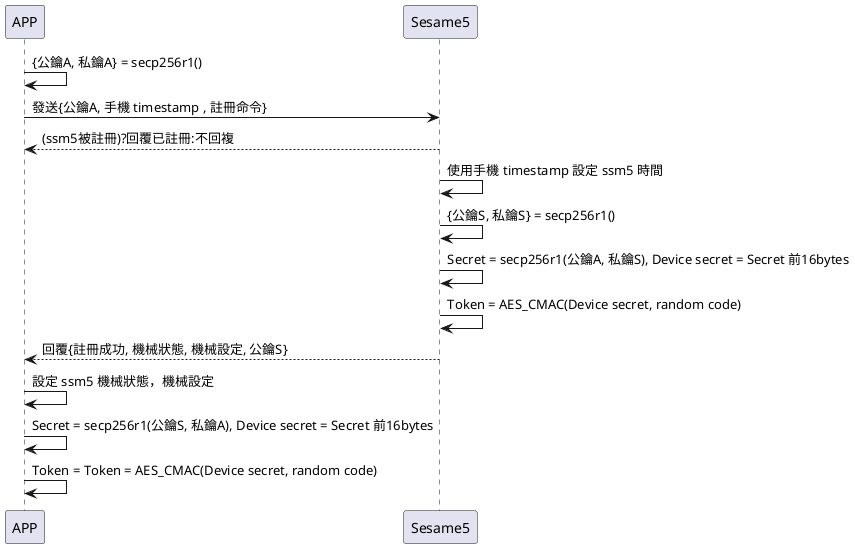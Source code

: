 @startuml
APP -> APP: {公鑰A, 私鑰A} = secp256r1()
APP -> Sesame5: 發送{公鑰A, 手機 timestamp , 註冊命令}

Sesame5 --> APP: (ssm5被註冊)?回覆已註冊:不回複

Sesame5 -> Sesame5: 使用手機 timestamp 設定 ssm5 時間
Sesame5 -> Sesame5: {公鑰S, 私鑰S} = secp256r1()
Sesame5 -> Sesame5: Secret = secp256r1(公鑰A, 私鑰S), Device secret = Secret 前16bytes
Sesame5 -> Sesame5: Token = AES_CMAC(Device secret, random code)
Sesame5 --> APP: 回覆{註冊成功, 機械狀態, 機械設定, 公鑰S}

APP -> APP: 設定 ssm5 機械狀態，機械設定
APP -> APP: Secret = secp256r1(公鑰S, 私鑰A), Device secret = Secret 前16bytes
APP -> APP: Token = Token = AES_CMAC(Device secret, random code)

@enduml
